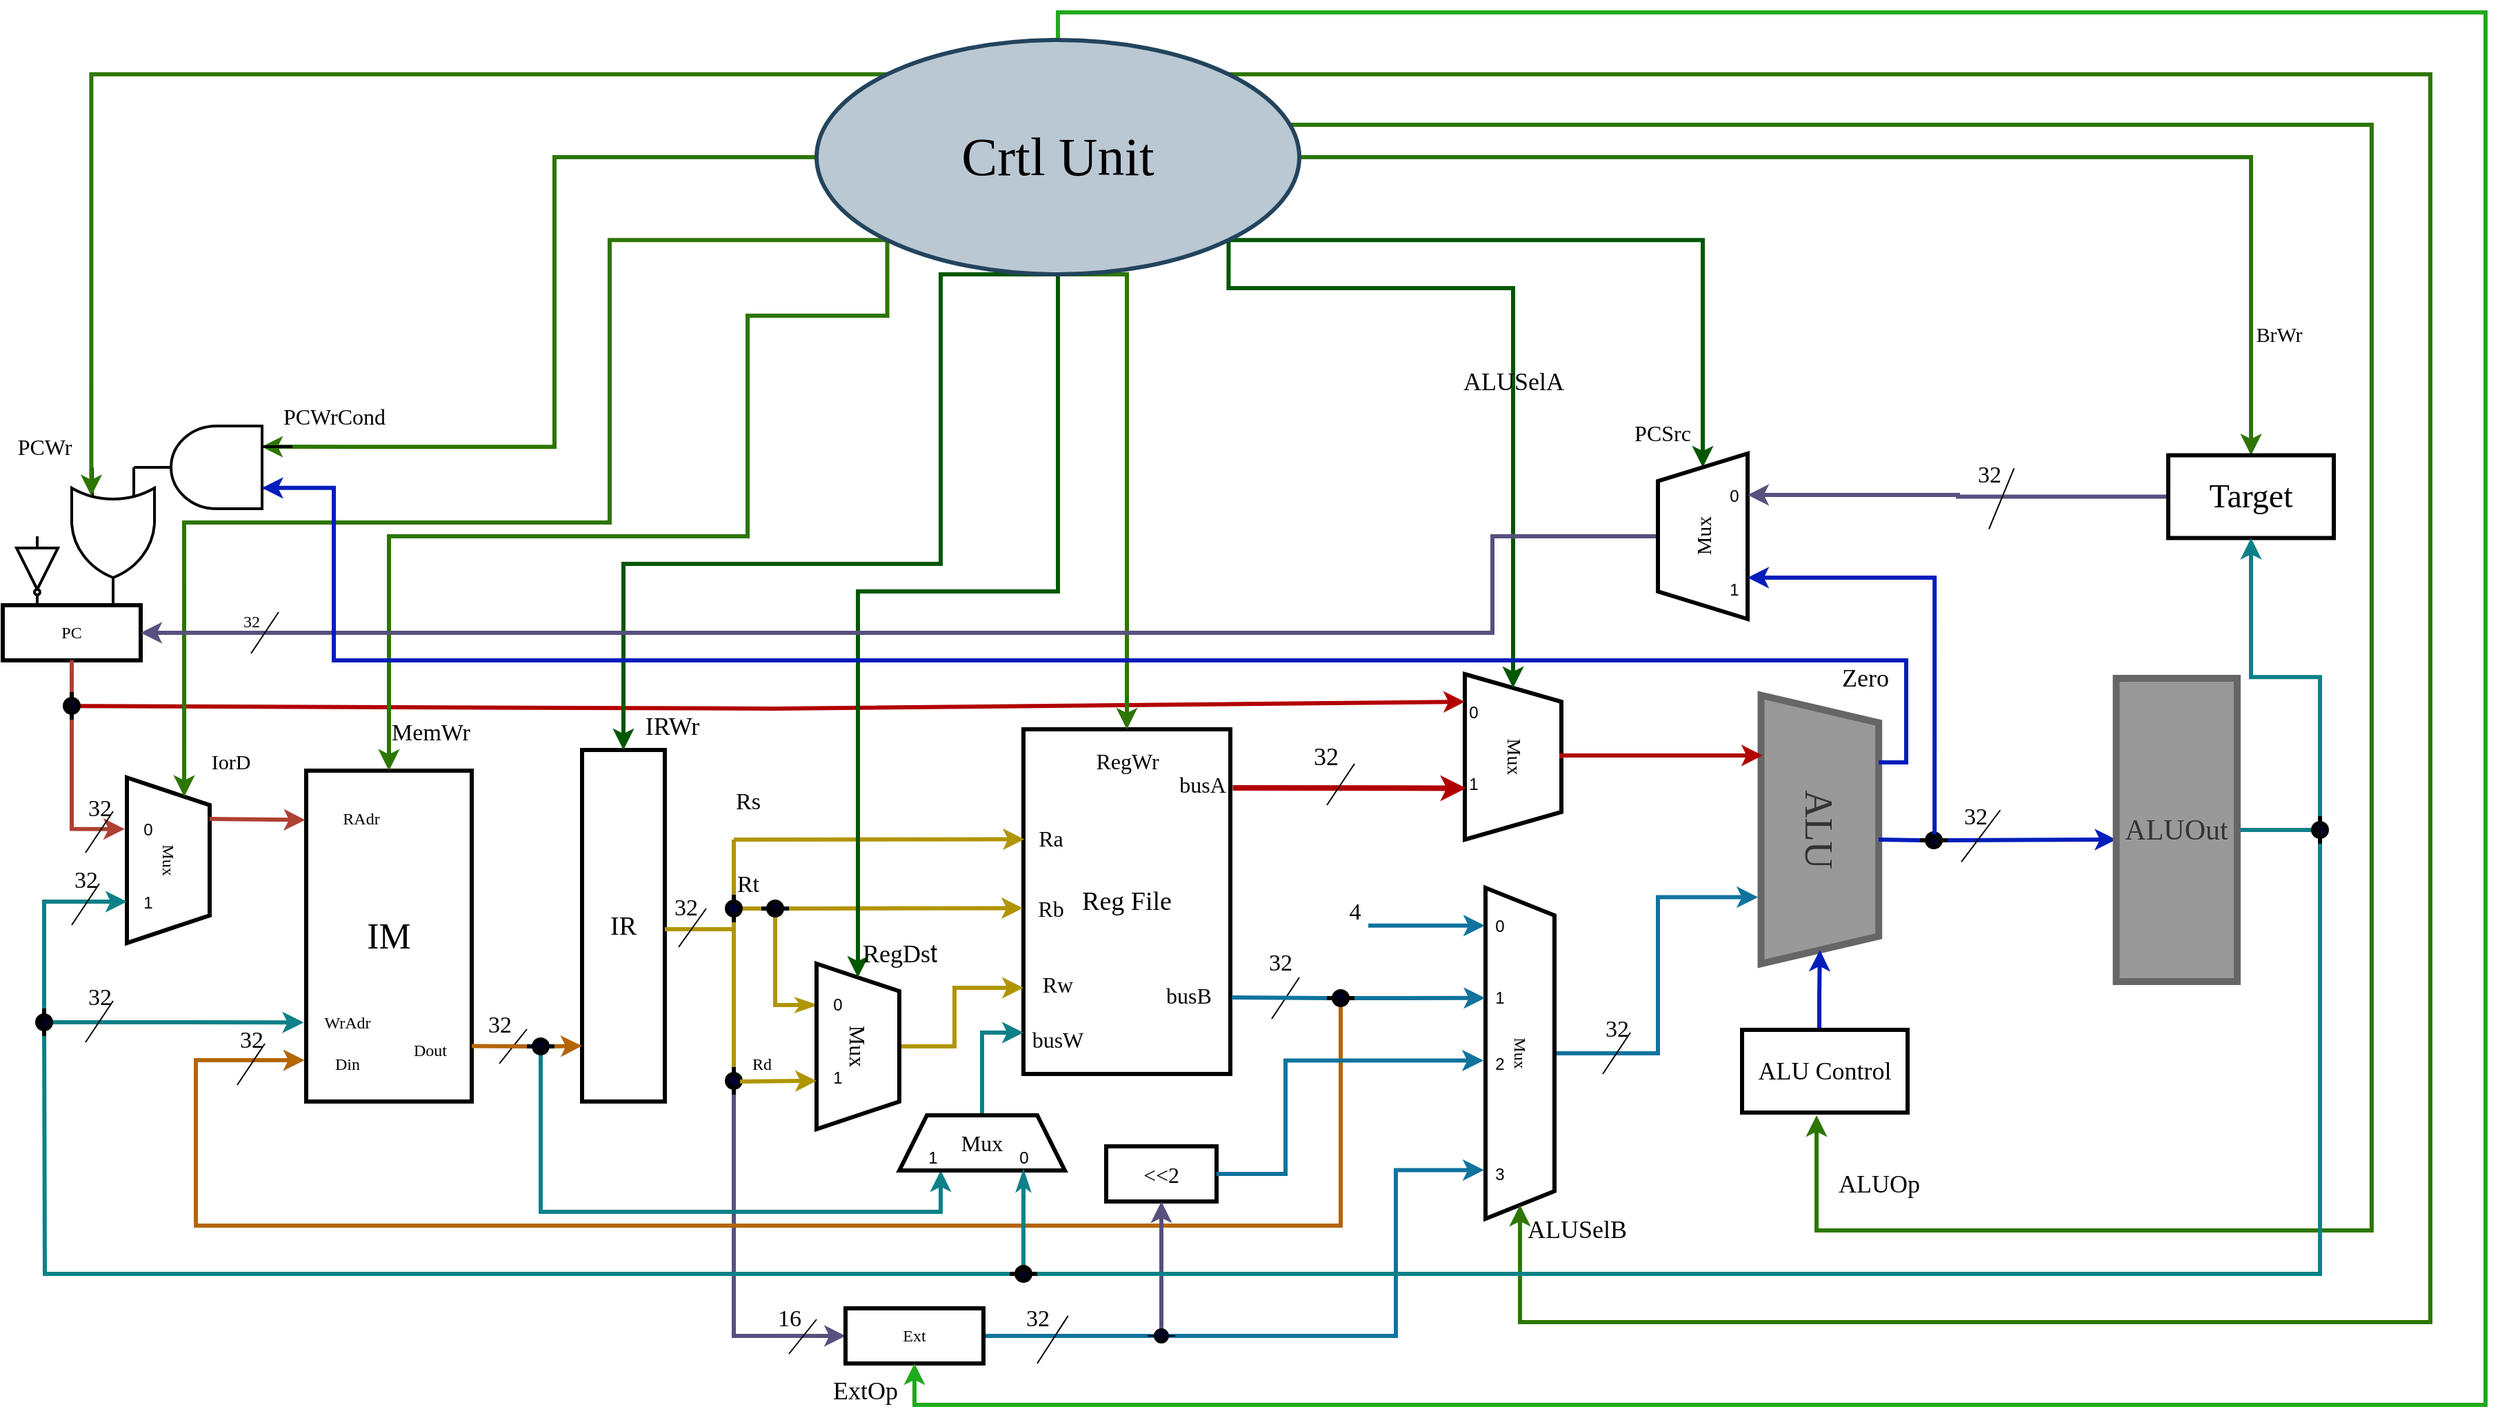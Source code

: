 <mxfile version="22.0.4" type="github">
  <diagram name="第 1 页" id="-mHX9SmMz8cB-tHm5ArR">
    <mxGraphModel dx="2186" dy="2538" grid="1" gridSize="10" guides="1" tooltips="1" connect="1" arrows="1" fold="1" page="1" pageScale="1" pageWidth="827" pageHeight="1169" math="0" shadow="0">
      <root>
        <mxCell id="0" />
        <mxCell id="1" parent="0" />
        <mxCell id="UL2CUypI2DwGcr8mnXew-1" value="PC" style="html=1;dashed=0;whiteSpace=wrap;fontFamily=Times New Roman;strokeWidth=3;" vertex="1" parent="1">
          <mxGeometry x="180" y="430" width="100" height="40" as="geometry" />
        </mxCell>
        <mxCell id="UL2CUypI2DwGcr8mnXew-2" value="&lt;font style=&quot;font-size: 26px;&quot;&gt;IM&lt;/font&gt;" style="html=1;dashed=0;whiteSpace=wrap;fontFamily=Times New Roman;strokeWidth=3;" vertex="1" parent="1">
          <mxGeometry x="400" y="550" width="120" height="240" as="geometry" />
        </mxCell>
        <mxCell id="UL2CUypI2DwGcr8mnXew-3" value="&lt;font style=&quot;font-size: 19px;&quot;&gt;Reg File&lt;/font&gt;" style="html=1;dashed=0;whiteSpace=wrap;fontFamily=Times New Roman;strokeWidth=3;" vertex="1" parent="1">
          <mxGeometry x="920" y="520" width="150" height="250" as="geometry" />
        </mxCell>
        <mxCell id="UL2CUypI2DwGcr8mnXew-4" value="&lt;font style=&quot;font-size: 19px;&quot;&gt;IR&lt;/font&gt;" style="html=1;dashed=0;whiteSpace=wrap;fontFamily=Times New Roman;strokeWidth=3;" vertex="1" parent="1">
          <mxGeometry x="600" y="535" width="60" height="255" as="geometry" />
        </mxCell>
        <mxCell id="UL2CUypI2DwGcr8mnXew-5" value="" style="verticalLabelPosition=bottom;shadow=0;dashed=0;align=center;html=1;verticalAlign=top;shape=mxgraph.electrical.logic_gates.inverter_2;rotation=90;fontFamily=Times New Roman;strokeWidth=2;" vertex="1" parent="1">
          <mxGeometry x="180" y="390" width="50" height="30" as="geometry" />
        </mxCell>
        <mxCell id="UL2CUypI2DwGcr8mnXew-6" value="" style="verticalLabelPosition=bottom;shadow=0;dashed=0;align=center;html=1;verticalAlign=top;shape=mxgraph.electrical.logic_gates.logic_gate;operation=or;rotation=90;fontFamily=Times New Roman;strokeWidth=2;" vertex="1" parent="1">
          <mxGeometry x="210" y="350" width="100" height="60" as="geometry" />
        </mxCell>
        <mxCell id="UL2CUypI2DwGcr8mnXew-178" style="edgeStyle=orthogonalEdgeStyle;rounded=0;orthogonalLoop=1;jettySize=auto;html=1;exitX=0.204;exitY=0.749;exitDx=0;exitDy=0;exitPerimeter=0;entryX=0;entryY=0.5;entryDx=0;entryDy=0;elbow=vertical;startArrow=classic;startFill=1;endArrow=none;endFill=0;strokeWidth=3;fillColor=#60a917;strokeColor=#2D7600;" edge="1" parent="1" source="UL2CUypI2DwGcr8mnXew-8" target="UL2CUypI2DwGcr8mnXew-70">
          <mxGeometry relative="1" as="geometry" />
        </mxCell>
        <mxCell id="UL2CUypI2DwGcr8mnXew-8" value="" style="verticalLabelPosition=bottom;shadow=0;dashed=0;align=center;html=1;verticalAlign=top;shape=mxgraph.electrical.logic_gates.logic_gate;operation=and;rotation=-180;fontFamily=Times New Roman;strokeWidth=2;" vertex="1" parent="1">
          <mxGeometry x="280" y="300" width="110" height="60" as="geometry" />
        </mxCell>
        <mxCell id="UL2CUypI2DwGcr8mnXew-10" value="" style="endArrow=none;html=1;rounded=0;entryX=1;entryY=0.5;entryDx=0;entryDy=0;entryPerimeter=0;exitX=0;exitY=0.25;exitDx=0;exitDy=0;exitPerimeter=0;fontFamily=Times New Roman;strokeWidth=2;" edge="1" parent="1" source="UL2CUypI2DwGcr8mnXew-6" target="UL2CUypI2DwGcr8mnXew-8">
          <mxGeometry width="50" height="50" relative="1" as="geometry">
            <mxPoint x="220" y="320" as="sourcePoint" />
            <mxPoint x="270" y="270" as="targetPoint" />
            <Array as="points">
              <mxPoint x="280" y="330" />
            </Array>
          </mxGeometry>
        </mxCell>
        <mxCell id="UL2CUypI2DwGcr8mnXew-11" value="Mux" style="shape=trapezoid;perimeter=trapezoidPerimeter;whiteSpace=wrap;html=1;fixedSize=1;rotation=90;fontFamily=Times New Roman;strokeWidth=3;" vertex="1" parent="1">
          <mxGeometry x="240" y="585" width="120" height="60" as="geometry" />
        </mxCell>
        <mxCell id="UL2CUypI2DwGcr8mnXew-15" style="edgeStyle=orthogonalEdgeStyle;rounded=0;orthogonalLoop=1;jettySize=auto;html=1;entryX=0.311;entryY=1.025;entryDx=0;entryDy=0;entryPerimeter=0;fontFamily=Times New Roman;strokeWidth=3;fillColor=#fad9d5;strokeColor=#ae4132;" edge="1" parent="1" source="UL2CUypI2DwGcr8mnXew-56" target="UL2CUypI2DwGcr8mnXew-11">
          <mxGeometry relative="1" as="geometry">
            <Array as="points">
              <mxPoint x="230" y="592" />
            </Array>
          </mxGeometry>
        </mxCell>
        <mxCell id="UL2CUypI2DwGcr8mnXew-17" style="rounded=0;orthogonalLoop=1;jettySize=auto;html=1;exitX=0.25;exitY=0;exitDx=0;exitDy=0;entryX=-0.006;entryY=0.149;entryDx=0;entryDy=0;entryPerimeter=0;fontFamily=Times New Roman;strokeWidth=3;fillColor=#fad9d5;strokeColor=#ae4132;" edge="1" parent="1" source="UL2CUypI2DwGcr8mnXew-11" target="UL2CUypI2DwGcr8mnXew-2">
          <mxGeometry relative="1" as="geometry" />
        </mxCell>
        <mxCell id="UL2CUypI2DwGcr8mnXew-19" style="edgeStyle=none;rounded=0;orthogonalLoop=1;jettySize=auto;html=1;exitX=1;exitY=0.5;exitDx=0;exitDy=0;fontFamily=Times New Roman;strokeWidth=3;fillColor=#fad7ac;strokeColor=#b46504;" edge="1" parent="1" source="UL2CUypI2DwGcr8mnXew-128">
          <mxGeometry relative="1" as="geometry">
            <mxPoint x="520" y="749.69" as="sourcePoint" />
            <mxPoint x="600" y="749.58" as="targetPoint" />
          </mxGeometry>
        </mxCell>
        <mxCell id="UL2CUypI2DwGcr8mnXew-21" value="" style="endArrow=none;html=1;rounded=0;fontFamily=Times New Roman;strokeWidth=3;fillColor=#e3c800;strokeColor=#B09500;" edge="1" parent="1">
          <mxGeometry width="50" height="50" relative="1" as="geometry">
            <mxPoint x="660" y="665" as="sourcePoint" />
            <mxPoint x="710" y="665" as="targetPoint" />
          </mxGeometry>
        </mxCell>
        <mxCell id="UL2CUypI2DwGcr8mnXew-22" value="" style="endArrow=none;html=1;rounded=0;fontFamily=Times New Roman;strokeWidth=3;fillColor=#e3c800;strokeColor=#B09500;" edge="1" parent="1" source="UL2CUypI2DwGcr8mnXew-38">
          <mxGeometry width="50" height="50" relative="1" as="geometry">
            <mxPoint x="710" y="890" as="sourcePoint" />
            <mxPoint x="710" y="600" as="targetPoint" />
            <Array as="points" />
          </mxGeometry>
        </mxCell>
        <mxCell id="UL2CUypI2DwGcr8mnXew-24" value="" style="endArrow=classic;html=1;rounded=0;entryX=0.004;entryY=0.319;entryDx=0;entryDy=0;entryPerimeter=0;fontFamily=Times New Roman;strokeWidth=3;fillColor=#e3c800;strokeColor=#B09500;" edge="1" parent="1" target="UL2CUypI2DwGcr8mnXew-3">
          <mxGeometry width="50" height="50" relative="1" as="geometry">
            <mxPoint x="710" y="600" as="sourcePoint" />
            <mxPoint x="880" y="650" as="targetPoint" />
          </mxGeometry>
        </mxCell>
        <mxCell id="UL2CUypI2DwGcr8mnXew-25" value="32" style="text;html=1;align=center;verticalAlign=middle;resizable=0;points=[];autosize=1;strokeColor=none;fillColor=none;fontFamily=Times New Roman;fontSize=17;strokeWidth=2;" vertex="1" parent="1">
          <mxGeometry x="655" y="635.34" width="40" height="30" as="geometry" />
        </mxCell>
        <mxCell id="UL2CUypI2DwGcr8mnXew-26" value="" style="endArrow=classic;html=1;rounded=0;entryX=-0.003;entryY=0.519;entryDx=0;entryDy=0;entryPerimeter=0;fontFamily=Times New Roman;strokeWidth=3;fillColor=#e3c800;strokeColor=#B09500;" edge="1" parent="1" source="UL2CUypI2DwGcr8mnXew-33" target="UL2CUypI2DwGcr8mnXew-3">
          <mxGeometry width="50" height="50" relative="1" as="geometry">
            <mxPoint x="710" y="650" as="sourcePoint" />
            <mxPoint x="918" y="650" as="targetPoint" />
            <Array as="points">
              <mxPoint x="740" y="650" />
              <mxPoint x="750" y="650" />
            </Array>
          </mxGeometry>
        </mxCell>
        <mxCell id="UL2CUypI2DwGcr8mnXew-28" style="edgeStyle=orthogonalEdgeStyle;rounded=0;orthogonalLoop=1;jettySize=auto;html=1;exitX=0.25;exitY=1;exitDx=0;exitDy=0;startArrow=classicThin;startFill=1;endArrow=none;endFill=0;fontFamily=Times New Roman;strokeWidth=3;fillColor=#e3c800;strokeColor=#B09500;" edge="1" parent="1" source="UL2CUypI2DwGcr8mnXew-27" target="UL2CUypI2DwGcr8mnXew-33">
          <mxGeometry relative="1" as="geometry">
            <mxPoint x="740" y="650" as="targetPoint" />
          </mxGeometry>
        </mxCell>
        <mxCell id="UL2CUypI2DwGcr8mnXew-104" style="edgeStyle=elbowEdgeStyle;rounded=0;orthogonalLoop=1;jettySize=auto;html=1;entryX=0;entryY=0.75;entryDx=0;entryDy=0;strokeWidth=3;fillColor=#e3c800;strokeColor=#B09500;" edge="1" parent="1" source="UL2CUypI2DwGcr8mnXew-27" target="UL2CUypI2DwGcr8mnXew-3">
          <mxGeometry relative="1" as="geometry">
            <Array as="points">
              <mxPoint x="870" y="750" />
            </Array>
          </mxGeometry>
        </mxCell>
        <mxCell id="UL2CUypI2DwGcr8mnXew-27" value="&lt;font style=&quot;font-size: 16px;&quot;&gt;Mux&lt;/font&gt;" style="shape=trapezoid;perimeter=trapezoidPerimeter;whiteSpace=wrap;html=1;fixedSize=1;rotation=90;fontFamily=Times New Roman;strokeWidth=3;" vertex="1" parent="1">
          <mxGeometry x="740" y="720" width="120" height="60" as="geometry" />
        </mxCell>
        <mxCell id="UL2CUypI2DwGcr8mnXew-35" value="" style="endArrow=none;html=1;rounded=0;entryX=0;entryY=0.5;entryDx=0;entryDy=0;entryPerimeter=0;endFill=0;fontFamily=Times New Roman;strokeWidth=3;fillColor=#e3c800;strokeColor=#B09500;" edge="1" parent="1" source="UL2CUypI2DwGcr8mnXew-38" target="UL2CUypI2DwGcr8mnXew-33">
          <mxGeometry width="50" height="50" relative="1" as="geometry">
            <mxPoint x="710.06" y="649.91" as="sourcePoint" />
            <mxPoint x="730.0" y="650.1" as="targetPoint" />
            <Array as="points">
              <mxPoint x="720" y="650" />
            </Array>
          </mxGeometry>
        </mxCell>
        <mxCell id="UL2CUypI2DwGcr8mnXew-33" value="" style="pointerEvents=1;verticalLabelPosition=bottom;shadow=0;dashed=0;align=center;html=1;verticalAlign=top;shape=mxgraph.electrical.plc_ladder.output_2;fillColor=#000033;fillStyle=dots;gradientColor=default;fontFamily=Times New Roman;strokeWidth=3;" vertex="1" parent="1">
          <mxGeometry x="730" y="645" width="20" height="10" as="geometry" />
        </mxCell>
        <mxCell id="UL2CUypI2DwGcr8mnXew-39" value="" style="endArrow=none;html=1;rounded=0;fontFamily=Times New Roman;strokeWidth=3;fillColor=#e3c800;strokeColor=#B09500;" edge="1" parent="1" source="UL2CUypI2DwGcr8mnXew-42" target="UL2CUypI2DwGcr8mnXew-38">
          <mxGeometry width="50" height="50" relative="1" as="geometry">
            <mxPoint x="710" y="890" as="sourcePoint" />
            <mxPoint x="710" y="600" as="targetPoint" />
          </mxGeometry>
        </mxCell>
        <mxCell id="UL2CUypI2DwGcr8mnXew-40" value="" style="endArrow=none;html=1;rounded=0;entryX=0;entryY=0.5;entryDx=0;entryDy=0;entryPerimeter=0;endFill=0;fontFamily=Times New Roman;" edge="1" parent="1" target="UL2CUypI2DwGcr8mnXew-38">
          <mxGeometry width="50" height="50" relative="1" as="geometry">
            <mxPoint x="710.06" y="649.91" as="sourcePoint" />
            <mxPoint x="730" y="650" as="targetPoint" />
            <Array as="points" />
          </mxGeometry>
        </mxCell>
        <mxCell id="UL2CUypI2DwGcr8mnXew-38" value="" style="pointerEvents=1;verticalLabelPosition=bottom;shadow=0;dashed=0;align=center;html=1;verticalAlign=top;shape=mxgraph.electrical.plc_ladder.output_2;rotation=90;gradientColor=#000033;fillColor=#000033;fontFamily=Times New Roman;strokeWidth=3;" vertex="1" parent="1">
          <mxGeometry x="700" y="645" width="20" height="10" as="geometry" />
        </mxCell>
        <mxCell id="UL2CUypI2DwGcr8mnXew-43" value="" style="endArrow=none;html=1;rounded=0;exitX=0;exitY=0.5;exitDx=0;exitDy=0;startArrow=classic;startFill=1;fontFamily=Times New Roman;strokeWidth=3;fillColor=#d0cee2;strokeColor=#56517e;" edge="1" parent="1" source="UL2CUypI2DwGcr8mnXew-69" target="UL2CUypI2DwGcr8mnXew-42">
          <mxGeometry width="50" height="50" relative="1" as="geometry">
            <mxPoint x="710" y="1070" as="sourcePoint" />
            <mxPoint x="710" y="660" as="targetPoint" />
            <Array as="points">
              <mxPoint x="710" y="960" />
            </Array>
          </mxGeometry>
        </mxCell>
        <mxCell id="UL2CUypI2DwGcr8mnXew-42" value="" style="pointerEvents=1;verticalLabelPosition=bottom;shadow=0;dashed=0;align=center;html=1;verticalAlign=top;shape=mxgraph.electrical.plc_ladder.output_2;rotation=90;gradientColor=#000033;fillColor=#000033;fontFamily=Times New Roman;strokeWidth=3;" vertex="1" parent="1">
          <mxGeometry x="700" y="770" width="20" height="10" as="geometry" />
        </mxCell>
        <mxCell id="UL2CUypI2DwGcr8mnXew-46" value="" style="endArrow=classic;html=1;rounded=0;exitX=0.522;exitY=0.056;exitDx=0;exitDy=0;exitPerimeter=0;entryX=0.708;entryY=1;entryDx=0;entryDy=0;entryPerimeter=0;fontFamily=Times New Roman;strokeWidth=3;fillColor=#e3c800;strokeColor=#B09500;" edge="1" parent="1" source="UL2CUypI2DwGcr8mnXew-42" target="UL2CUypI2DwGcr8mnXew-27">
          <mxGeometry width="50" height="50" relative="1" as="geometry">
            <mxPoint x="820" y="870" as="sourcePoint" />
            <mxPoint x="870" y="820" as="targetPoint" />
          </mxGeometry>
        </mxCell>
        <mxCell id="UL2CUypI2DwGcr8mnXew-47" value="Rs" style="text;html=1;align=center;verticalAlign=middle;resizable=0;points=[];autosize=1;strokeColor=none;fillColor=none;fontFamily=Times New Roman;fontSize=17;" vertex="1" parent="1">
          <mxGeometry x="700" y="558" width="40" height="30" as="geometry" />
        </mxCell>
        <mxCell id="UL2CUypI2DwGcr8mnXew-48" value="Rt" style="text;html=1;align=center;verticalAlign=middle;resizable=0;points=[];autosize=1;strokeColor=none;fillColor=none;fontFamily=Times New Roman;fontSize=17;" vertex="1" parent="1">
          <mxGeometry x="700" y="618" width="40" height="30" as="geometry" />
        </mxCell>
        <mxCell id="UL2CUypI2DwGcr8mnXew-49" value="Rd" style="text;html=1;align=center;verticalAlign=middle;resizable=0;points=[];autosize=1;strokeColor=none;fillColor=none;fontFamily=Times New Roman;" vertex="1" parent="1">
          <mxGeometry x="710" y="748" width="40" height="30" as="geometry" />
        </mxCell>
        <mxCell id="UL2CUypI2DwGcr8mnXew-103" value="" style="edgeStyle=elbowEdgeStyle;rounded=0;orthogonalLoop=1;jettySize=auto;html=1;entryX=-0.001;entryY=0.532;entryDx=0;entryDy=0;entryPerimeter=0;fillColor=#0050ef;strokeColor=#001DBC;strokeWidth=3;" edge="1" parent="1" source="UL2CUypI2DwGcr8mnXew-167" target="UL2CUypI2DwGcr8mnXew-102">
          <mxGeometry relative="1" as="geometry">
            <mxPoint x="1540.085" y="598.17" as="sourcePoint" />
            <mxPoint x="1712.25" y="595.5" as="targetPoint" />
            <Array as="points">
              <mxPoint x="1700" y="600" />
            </Array>
          </mxGeometry>
        </mxCell>
        <mxCell id="UL2CUypI2DwGcr8mnXew-50" value="&lt;font style=&quot;font-size: 28px;&quot;&gt;ALU&lt;/font&gt;" style="shape=trapezoid;perimeter=trapezoidPerimeter;whiteSpace=wrap;html=1;fixedSize=1;rotation=90;fillColor=#999999;strokeColor=#666666;fontColor=#333333;fontFamily=Times New Roman;strokeWidth=5;" vertex="1" parent="1">
          <mxGeometry x="1400" y="550" width="194.83" height="85.34" as="geometry" />
        </mxCell>
        <mxCell id="UL2CUypI2DwGcr8mnXew-51" value="&lt;font style=&quot;font-size: 14px;&quot;&gt;Mux&lt;/font&gt;" style="shape=trapezoid;perimeter=trapezoidPerimeter;whiteSpace=wrap;html=1;fixedSize=1;rotation=90;fontFamily=Times New Roman;strokeWidth=3;" vertex="1" parent="1">
          <mxGeometry x="1215" y="505" width="120" height="70" as="geometry" />
        </mxCell>
        <mxCell id="UL2CUypI2DwGcr8mnXew-52" value="" style="endArrow=classic;html=1;rounded=0;exitX=1.005;exitY=0.259;exitDx=0;exitDy=0;exitPerimeter=0;fontFamily=Times New Roman;strokeWidth=4;fillColor=#e51400;strokeColor=#B20000;" edge="1" parent="1">
          <mxGeometry width="50" height="50" relative="1" as="geometry">
            <mxPoint x="1071.75" y="562.5" as="sourcePoint" />
            <mxPoint x="1241" y="562.75" as="targetPoint" />
          </mxGeometry>
        </mxCell>
        <mxCell id="UL2CUypI2DwGcr8mnXew-58" value="32" style="edgeLabel;html=1;align=center;verticalAlign=middle;resizable=0;points=[];fontFamily=Times New Roman;fontSize=18;" vertex="1" connectable="0" parent="UL2CUypI2DwGcr8mnXew-52">
          <mxGeometry x="-0.512" y="-3" relative="1" as="geometry">
            <mxPoint x="26" y="-26" as="offset" />
          </mxGeometry>
        </mxCell>
        <mxCell id="UL2CUypI2DwGcr8mnXew-53" value="" style="endArrow=classic;html=1;rounded=0;exitX=0.509;exitY=-0.012;exitDx=0;exitDy=0;exitPerimeter=0;fontFamily=Times New Roman;strokeWidth=3;fillColor=#e51400;strokeColor=#B20000;" edge="1" parent="1" source="UL2CUypI2DwGcr8mnXew-56">
          <mxGeometry width="50" height="50" relative="1" as="geometry">
            <mxPoint x="236.0" y="508.5" as="sourcePoint" />
            <mxPoint x="1240" y="500" as="targetPoint" />
            <Array as="points">
              <mxPoint x="740" y="505" />
            </Array>
          </mxGeometry>
        </mxCell>
        <mxCell id="UL2CUypI2DwGcr8mnXew-72" style="edgeStyle=elbowEdgeStyle;rounded=0;orthogonalLoop=1;jettySize=auto;html=1;exitX=0.5;exitY=0;exitDx=0;exitDy=0;entryX=0.752;entryY=1.025;entryDx=0;entryDy=0;entryPerimeter=0;strokeWidth=3;fillColor=#b1ddf0;strokeColor=#10739e;" edge="1" parent="1" source="UL2CUypI2DwGcr8mnXew-57" target="UL2CUypI2DwGcr8mnXew-50">
          <mxGeometry relative="1" as="geometry">
            <mxPoint x="1455" y="642.5" as="targetPoint" />
            <mxPoint x="1310" y="757.5" as="sourcePoint" />
            <Array as="points">
              <mxPoint x="1380" y="730" />
            </Array>
          </mxGeometry>
        </mxCell>
        <mxCell id="UL2CUypI2DwGcr8mnXew-57" value="Mux" style="shape=trapezoid;perimeter=trapezoidPerimeter;whiteSpace=wrap;html=1;fixedSize=1;rotation=90;fontFamily=Times New Roman;strokeWidth=3;" vertex="1" parent="1">
          <mxGeometry x="1160" y="730" width="240" height="50" as="geometry" />
        </mxCell>
        <mxCell id="UL2CUypI2DwGcr8mnXew-59" value="" style="endArrow=none;html=1;rounded=0;fontFamily=Times New Roman;" edge="1" parent="1">
          <mxGeometry width="50" height="50" relative="1" as="geometry">
            <mxPoint x="1140" y="575" as="sourcePoint" />
            <mxPoint x="1160" y="545" as="targetPoint" />
          </mxGeometry>
        </mxCell>
        <mxCell id="UL2CUypI2DwGcr8mnXew-60" value="" style="endArrow=classic;html=1;rounded=0;entryX=0.114;entryY=1.011;entryDx=0;entryDy=0;entryPerimeter=0;fontFamily=Times New Roman;strokeWidth=3;fillColor=#b1ddf0;strokeColor=#10739e;" edge="1" parent="1" target="UL2CUypI2DwGcr8mnXew-57">
          <mxGeometry width="50" height="50" relative="1" as="geometry">
            <mxPoint x="1170" y="662.42" as="sourcePoint" />
            <mxPoint x="1252" y="662.38" as="targetPoint" />
          </mxGeometry>
        </mxCell>
        <mxCell id="UL2CUypI2DwGcr8mnXew-61" value="" style="endArrow=classic;html=1;rounded=0;exitX=1;exitY=0.5;exitDx=0;exitDy=0;exitPerimeter=0;entryX=0.333;entryY=1.006;entryDx=0;entryDy=0;entryPerimeter=0;fontFamily=Times New Roman;strokeWidth=3;fillColor=#b1ddf0;strokeColor=#10739e;" edge="1" parent="1" source="UL2CUypI2DwGcr8mnXew-66" target="UL2CUypI2DwGcr8mnXew-57">
          <mxGeometry width="50" height="50" relative="1" as="geometry">
            <mxPoint x="1120" y="760" as="sourcePoint" />
            <mxPoint x="1250" y="720" as="targetPoint" />
            <Array as="points" />
          </mxGeometry>
        </mxCell>
        <mxCell id="UL2CUypI2DwGcr8mnXew-62" value="32" style="edgeLabel;html=1;align=center;verticalAlign=middle;resizable=0;points=[];fontFamily=Times New Roman;fontSize=17;" vertex="1" connectable="0" parent="1">
          <mxGeometry x="1089.996" y="705.001" as="geometry">
            <mxPoint x="16" y="-15" as="offset" />
          </mxGeometry>
        </mxCell>
        <mxCell id="UL2CUypI2DwGcr8mnXew-63" value="" style="endArrow=none;html=1;rounded=0;fontFamily=Times New Roman;" edge="1" parent="1">
          <mxGeometry width="50" height="50" relative="1" as="geometry">
            <mxPoint x="1100" y="730" as="sourcePoint" />
            <mxPoint x="1120" y="700" as="targetPoint" />
          </mxGeometry>
        </mxCell>
        <mxCell id="UL2CUypI2DwGcr8mnXew-65" value="" style="edgeStyle=none;orthogonalLoop=1;jettySize=auto;html=1;rounded=0;entryX=-0.01;entryY=0.875;entryDx=0;entryDy=0;entryPerimeter=0;fontFamily=Times New Roman;strokeWidth=3;fillColor=#fad7ac;strokeColor=#b46504;" edge="1" parent="1" target="UL2CUypI2DwGcr8mnXew-2">
          <mxGeometry width="80" relative="1" as="geometry">
            <mxPoint x="1150" y="720" as="sourcePoint" />
            <mxPoint x="320" y="750" as="targetPoint" />
            <Array as="points">
              <mxPoint x="1150" y="880" />
              <mxPoint x="320" y="880" />
              <mxPoint x="320" y="760" />
            </Array>
          </mxGeometry>
        </mxCell>
        <mxCell id="UL2CUypI2DwGcr8mnXew-68" value="" style="endArrow=none;html=1;rounded=0;entryX=0;entryY=0.5;entryDx=0;entryDy=0;entryPerimeter=0;exitX=1.007;exitY=0.778;exitDx=0;exitDy=0;exitPerimeter=0;endFill=0;fontFamily=Times New Roman;strokeWidth=3;fillColor=#b1ddf0;strokeColor=#10739e;" edge="1" parent="1" source="UL2CUypI2DwGcr8mnXew-3" target="UL2CUypI2DwGcr8mnXew-66">
          <mxGeometry width="50" height="50" relative="1" as="geometry">
            <mxPoint x="1070" y="707" as="sourcePoint" />
            <mxPoint x="1255" y="707" as="targetPoint" />
            <Array as="points" />
          </mxGeometry>
        </mxCell>
        <mxCell id="UL2CUypI2DwGcr8mnXew-66" value="" style="pointerEvents=1;verticalLabelPosition=bottom;shadow=0;dashed=0;align=center;html=1;verticalAlign=top;shape=mxgraph.electrical.plc_ladder.output_2;fillColor=#000033;fillStyle=dots;gradientColor=default;fontFamily=Times New Roman;strokeWidth=3;" vertex="1" parent="1">
          <mxGeometry x="1140" y="710" width="20" height="10" as="geometry" />
        </mxCell>
        <mxCell id="UL2CUypI2DwGcr8mnXew-73" style="edgeStyle=elbowEdgeStyle;rounded=0;orthogonalLoop=1;jettySize=auto;html=1;entryX=0.853;entryY=1.02;entryDx=0;entryDy=0;entryPerimeter=0;strokeWidth=3;fillColor=#b1ddf0;strokeColor=#10739e;" edge="1" parent="1" source="UL2CUypI2DwGcr8mnXew-69" target="UL2CUypI2DwGcr8mnXew-57">
          <mxGeometry relative="1" as="geometry">
            <mxPoint x="1250" y="840" as="targetPoint" />
            <Array as="points">
              <mxPoint x="1190" y="910" />
            </Array>
          </mxGeometry>
        </mxCell>
        <mxCell id="UL2CUypI2DwGcr8mnXew-69" value="Ext" style="html=1;dashed=0;whiteSpace=wrap;fontFamily=Times New Roman;strokeWidth=3;" vertex="1" parent="1">
          <mxGeometry x="791" y="940" width="100" height="40" as="geometry" />
        </mxCell>
        <mxCell id="UL2CUypI2DwGcr8mnXew-182" style="edgeStyle=orthogonalEdgeStyle;rounded=0;orthogonalLoop=1;jettySize=auto;html=1;exitX=1;exitY=0.5;exitDx=0;exitDy=0;elbow=vertical;entryX=0.5;entryY=0;entryDx=0;entryDy=0;fillColor=#60a917;strokeColor=#2D7600;strokeWidth=3;" edge="1" parent="1" source="UL2CUypI2DwGcr8mnXew-70" target="UL2CUypI2DwGcr8mnXew-171">
          <mxGeometry relative="1" as="geometry">
            <mxPoint x="1770" y="320" as="targetPoint" />
            <Array as="points">
              <mxPoint x="1810" y="105" />
            </Array>
          </mxGeometry>
        </mxCell>
        <mxCell id="UL2CUypI2DwGcr8mnXew-183" style="edgeStyle=orthogonalEdgeStyle;rounded=0;orthogonalLoop=1;jettySize=auto;html=1;exitX=0;exitY=1;exitDx=0;exitDy=0;entryX=0;entryY=0.25;entryDx=0;entryDy=0;elbow=vertical;strokeWidth=3;fillColor=#60a917;strokeColor=#2D7600;" edge="1" parent="1" source="UL2CUypI2DwGcr8mnXew-70" target="UL2CUypI2DwGcr8mnXew-11">
          <mxGeometry relative="1" as="geometry">
            <Array as="points">
              <mxPoint x="620" y="165" />
              <mxPoint x="620" y="370" />
              <mxPoint x="312" y="370" />
            </Array>
          </mxGeometry>
        </mxCell>
        <mxCell id="UL2CUypI2DwGcr8mnXew-189" style="edgeStyle=orthogonalEdgeStyle;rounded=0;orthogonalLoop=1;jettySize=auto;html=1;exitX=0;exitY=1;exitDx=0;exitDy=0;entryX=0.5;entryY=0;entryDx=0;entryDy=0;elbow=vertical;strokeWidth=3;fillColor=#60a917;strokeColor=#2D7600;" edge="1" parent="1" source="UL2CUypI2DwGcr8mnXew-70" target="UL2CUypI2DwGcr8mnXew-2">
          <mxGeometry relative="1" as="geometry">
            <Array as="points">
              <mxPoint x="821" y="220" />
              <mxPoint x="720" y="220" />
              <mxPoint x="720" y="380" />
              <mxPoint x="460" y="380" />
            </Array>
          </mxGeometry>
        </mxCell>
        <mxCell id="UL2CUypI2DwGcr8mnXew-191" style="edgeStyle=orthogonalEdgeStyle;rounded=0;orthogonalLoop=1;jettySize=auto;html=1;exitX=0.5;exitY=1;exitDx=0;exitDy=0;entryX=0.5;entryY=0;entryDx=0;entryDy=0;elbow=vertical;fillColor=#008a00;strokeColor=#005700;strokeWidth=3;" edge="1" parent="1" source="UL2CUypI2DwGcr8mnXew-70" target="UL2CUypI2DwGcr8mnXew-4">
          <mxGeometry relative="1" as="geometry">
            <Array as="points">
              <mxPoint x="860" y="190" />
              <mxPoint x="860" y="400" />
              <mxPoint x="630" y="400" />
            </Array>
          </mxGeometry>
        </mxCell>
        <mxCell id="UL2CUypI2DwGcr8mnXew-194" style="edgeStyle=orthogonalEdgeStyle;rounded=0;orthogonalLoop=1;jettySize=auto;html=1;exitX=0.5;exitY=1;exitDx=0;exitDy=0;entryX=0;entryY=0.5;entryDx=0;entryDy=0;elbow=vertical;fillColor=#008a00;strokeColor=#005700;strokeWidth=3;" edge="1" parent="1" source="UL2CUypI2DwGcr8mnXew-70" target="UL2CUypI2DwGcr8mnXew-27">
          <mxGeometry relative="1" as="geometry">
            <Array as="points">
              <mxPoint x="945" y="420" />
              <mxPoint x="800" y="420" />
            </Array>
          </mxGeometry>
        </mxCell>
        <mxCell id="UL2CUypI2DwGcr8mnXew-196" style="edgeStyle=orthogonalEdgeStyle;rounded=0;orthogonalLoop=1;jettySize=auto;html=1;exitX=0.5;exitY=1;exitDx=0;exitDy=0;entryX=0.5;entryY=0;entryDx=0;entryDy=0;elbow=vertical;fillColor=#60a917;strokeColor=#2D7600;strokeWidth=3;" edge="1" parent="1" source="UL2CUypI2DwGcr8mnXew-70" target="UL2CUypI2DwGcr8mnXew-3">
          <mxGeometry relative="1" as="geometry">
            <Array as="points">
              <mxPoint x="995" y="190" />
            </Array>
          </mxGeometry>
        </mxCell>
        <mxCell id="UL2CUypI2DwGcr8mnXew-199" style="edgeStyle=orthogonalEdgeStyle;rounded=0;orthogonalLoop=1;jettySize=auto;html=1;exitX=1;exitY=1;exitDx=0;exitDy=0;entryX=0;entryY=0.5;entryDx=0;entryDy=0;elbow=vertical;fillColor=#008a00;strokeColor=#005700;strokeWidth=3;" edge="1" parent="1" source="UL2CUypI2DwGcr8mnXew-70" target="UL2CUypI2DwGcr8mnXew-51">
          <mxGeometry relative="1" as="geometry">
            <Array as="points">
              <mxPoint x="1069" y="200" />
              <mxPoint x="1275" y="200" />
            </Array>
          </mxGeometry>
        </mxCell>
        <mxCell id="UL2CUypI2DwGcr8mnXew-202" style="edgeStyle=orthogonalEdgeStyle;rounded=0;orthogonalLoop=1;jettySize=auto;html=1;exitX=1;exitY=1;exitDx=0;exitDy=0;entryX=1;entryY=0.5;entryDx=0;entryDy=0;elbow=vertical;fillColor=#008a00;strokeColor=#005700;strokeWidth=3;" edge="1" parent="1" source="UL2CUypI2DwGcr8mnXew-70" target="UL2CUypI2DwGcr8mnXew-164">
          <mxGeometry relative="1" as="geometry" />
        </mxCell>
        <mxCell id="UL2CUypI2DwGcr8mnXew-209" style="edgeStyle=orthogonalEdgeStyle;rounded=0;orthogonalLoop=1;jettySize=auto;html=1;elbow=vertical;fillColor=#60a917;strokeColor=#2D7600;strokeWidth=3;" edge="1" parent="1">
          <mxGeometry relative="1" as="geometry">
            <mxPoint x="1100.0" y="81.5" as="sourcePoint" />
            <mxPoint x="1495" y="800" as="targetPoint" />
            <Array as="points">
              <mxPoint x="1897.45" y="81.5" />
              <mxPoint x="1897.45" y="883.5" />
              <mxPoint x="1495.45" y="883.5" />
            </Array>
          </mxGeometry>
        </mxCell>
        <mxCell id="UL2CUypI2DwGcr8mnXew-213" style="edgeStyle=orthogonalEdgeStyle;rounded=0;orthogonalLoop=1;jettySize=auto;html=1;exitX=1;exitY=0;exitDx=0;exitDy=0;elbow=vertical;entryX=1;entryY=0.5;entryDx=0;entryDy=0;fillColor=#60a917;strokeColor=#2D7600;strokeWidth=3;" edge="1" parent="1" source="UL2CUypI2DwGcr8mnXew-70" target="UL2CUypI2DwGcr8mnXew-57">
          <mxGeometry relative="1" as="geometry">
            <mxPoint x="1950" y="1020" as="targetPoint" />
            <Array as="points">
              <mxPoint x="1940" y="45" />
              <mxPoint x="1940" y="950" />
              <mxPoint x="1280" y="950" />
            </Array>
          </mxGeometry>
        </mxCell>
        <mxCell id="UL2CUypI2DwGcr8mnXew-216" style="edgeStyle=orthogonalEdgeStyle;rounded=0;orthogonalLoop=1;jettySize=auto;html=1;exitX=0.5;exitY=0;exitDx=0;exitDy=0;elbow=vertical;entryX=0.5;entryY=1;entryDx=0;entryDy=0;strokeColor=#1faa1d;strokeWidth=3;" edge="1" parent="1" source="UL2CUypI2DwGcr8mnXew-70" target="UL2CUypI2DwGcr8mnXew-69">
          <mxGeometry relative="1" as="geometry">
            <mxPoint x="2057.5" y="1060" as="targetPoint" />
            <Array as="points">
              <mxPoint x="945" />
              <mxPoint x="1980" />
              <mxPoint x="1980" y="1010" />
              <mxPoint x="841" y="1010" />
            </Array>
          </mxGeometry>
        </mxCell>
        <mxCell id="UL2CUypI2DwGcr8mnXew-237" style="edgeStyle=orthogonalEdgeStyle;rounded=0;orthogonalLoop=1;jettySize=auto;html=1;exitX=0;exitY=0;exitDx=0;exitDy=0;elbow=vertical;entryX=0.208;entryY=0.763;entryDx=0;entryDy=0;entryPerimeter=0;strokeWidth=3;fillColor=#60a917;strokeColor=#2D7600;" edge="1" parent="1" source="UL2CUypI2DwGcr8mnXew-70" target="UL2CUypI2DwGcr8mnXew-6">
          <mxGeometry relative="1" as="geometry">
            <mxPoint x="260" y="250" as="targetPoint" />
          </mxGeometry>
        </mxCell>
        <mxCell id="UL2CUypI2DwGcr8mnXew-70" value="&lt;font style=&quot;font-size: 39px;&quot;&gt;Crtl Unit&lt;/font&gt;" style="ellipse;whiteSpace=wrap;html=1;fillColor=#bac8d3;strokeColor=#23445d;fontFamily=Times New Roman;strokeWidth=3;" vertex="1" parent="1">
          <mxGeometry x="770" y="20" width="350" height="170" as="geometry" />
        </mxCell>
        <mxCell id="UL2CUypI2DwGcr8mnXew-71" style="edgeStyle=elbowEdgeStyle;rounded=0;orthogonalLoop=1;jettySize=auto;html=1;entryX=0.219;entryY=0.985;entryDx=0;entryDy=0;entryPerimeter=0;strokeWidth=3;fillColor=#e51400;strokeColor=#B20000;" edge="1" parent="1">
          <mxGeometry relative="1" as="geometry">
            <mxPoint x="1310" y="541.04" as="sourcePoint" />
            <mxPoint x="1456.025" y="538.963" as="targetPoint" />
            <Array as="points">
              <mxPoint x="1310" y="540" />
            </Array>
          </mxGeometry>
        </mxCell>
        <mxCell id="UL2CUypI2DwGcr8mnXew-74" value="&lt;font style=&quot;font-size: 16px;&quot;&gt;&amp;lt;&amp;lt;2&lt;/font&gt;" style="html=1;dashed=0;whiteSpace=wrap;fontFamily=Times New Roman;strokeWidth=3;" vertex="1" parent="1">
          <mxGeometry x="980" y="822.5" width="80" height="40" as="geometry" />
        </mxCell>
        <mxCell id="UL2CUypI2DwGcr8mnXew-77" style="edgeStyle=elbowEdgeStyle;rounded=0;orthogonalLoop=1;jettySize=auto;html=1;entryX=0.522;entryY=1.029;entryDx=0;entryDy=0;entryPerimeter=0;exitX=1;exitY=0.5;exitDx=0;exitDy=0;strokeWidth=3;fillColor=#b1ddf0;strokeColor=#10739e;" edge="1" parent="1" source="UL2CUypI2DwGcr8mnXew-74" target="UL2CUypI2DwGcr8mnXew-57">
          <mxGeometry relative="1" as="geometry">
            <mxPoint x="1070" y="920" as="sourcePoint" />
            <mxPoint x="1250" y="760.0" as="targetPoint" />
            <Array as="points">
              <mxPoint x="1110" y="820" />
            </Array>
          </mxGeometry>
        </mxCell>
        <mxCell id="UL2CUypI2DwGcr8mnXew-81" value="0" style="text;strokeColor=none;align=center;fillColor=none;html=1;verticalAlign=middle;whiteSpace=wrap;rounded=0;" vertex="1" parent="1">
          <mxGeometry x="1260" y="660" width="11" height="5" as="geometry" />
        </mxCell>
        <mxCell id="UL2CUypI2DwGcr8mnXew-82" value="1" style="text;strokeColor=none;align=center;fillColor=none;html=1;verticalAlign=middle;whiteSpace=wrap;rounded=0;" vertex="1" parent="1">
          <mxGeometry x="1260" y="712.5" width="11" height="5" as="geometry" />
        </mxCell>
        <mxCell id="UL2CUypI2DwGcr8mnXew-83" value="2" style="text;strokeColor=none;align=center;fillColor=none;html=1;verticalAlign=middle;whiteSpace=wrap;rounded=0;" vertex="1" parent="1">
          <mxGeometry x="1260" y="760.5" width="11" height="5" as="geometry" />
        </mxCell>
        <mxCell id="UL2CUypI2DwGcr8mnXew-84" value="3" style="text;strokeColor=none;align=center;fillColor=none;html=1;verticalAlign=middle;whiteSpace=wrap;rounded=0;" vertex="1" parent="1">
          <mxGeometry x="1260" y="840" width="11" height="5" as="geometry" />
        </mxCell>
        <mxCell id="UL2CUypI2DwGcr8mnXew-86" value="0" style="text;strokeColor=none;align=center;fillColor=none;html=1;verticalAlign=middle;whiteSpace=wrap;rounded=0;" vertex="1" parent="1">
          <mxGeometry x="780" y="717.5" width="11" height="5" as="geometry" />
        </mxCell>
        <mxCell id="UL2CUypI2DwGcr8mnXew-87" value="1" style="text;strokeColor=none;align=center;fillColor=none;html=1;verticalAlign=middle;whiteSpace=wrap;rounded=0;" vertex="1" parent="1">
          <mxGeometry x="780" y="770" width="11" height="5" as="geometry" />
        </mxCell>
        <mxCell id="UL2CUypI2DwGcr8mnXew-88" value="0" style="text;strokeColor=none;align=center;fillColor=none;html=1;verticalAlign=middle;whiteSpace=wrap;rounded=0;" vertex="1" parent="1">
          <mxGeometry x="1241" y="505" width="11" height="5" as="geometry" />
        </mxCell>
        <mxCell id="UL2CUypI2DwGcr8mnXew-89" value="1" style="text;strokeColor=none;align=center;fillColor=none;html=1;verticalAlign=middle;whiteSpace=wrap;rounded=0;" vertex="1" parent="1">
          <mxGeometry x="1241" y="557.5" width="11" height="5" as="geometry" />
        </mxCell>
        <mxCell id="UL2CUypI2DwGcr8mnXew-90" value="&lt;font face=&quot;Times New Roman&quot; style=&quot;font-size: 16px;&quot;&gt;busB&lt;/font&gt;" style="text;strokeColor=none;align=center;fillColor=none;html=1;verticalAlign=middle;whiteSpace=wrap;rounded=0;" vertex="1" parent="1">
          <mxGeometry x="1010" y="697.5" width="60" height="30" as="geometry" />
        </mxCell>
        <mxCell id="UL2CUypI2DwGcr8mnXew-91" value="&lt;font face=&quot;Times New Roman&quot; style=&quot;font-size: 16px;&quot;&gt;busA&lt;/font&gt;" style="text;strokeColor=none;align=center;fillColor=none;html=1;verticalAlign=middle;whiteSpace=wrap;rounded=0;" vertex="1" parent="1">
          <mxGeometry x="1020" y="545" width="60" height="30" as="geometry" />
        </mxCell>
        <mxCell id="UL2CUypI2DwGcr8mnXew-92" value="0" style="text;strokeColor=none;align=center;fillColor=none;html=1;verticalAlign=middle;whiteSpace=wrap;rounded=0;" vertex="1" parent="1">
          <mxGeometry x="280" y="590.5" width="11" height="5" as="geometry" />
        </mxCell>
        <mxCell id="UL2CUypI2DwGcr8mnXew-93" value="1" style="text;strokeColor=none;align=center;fillColor=none;html=1;verticalAlign=middle;whiteSpace=wrap;rounded=0;" vertex="1" parent="1">
          <mxGeometry x="280" y="643" width="11" height="5" as="geometry" />
        </mxCell>
        <mxCell id="UL2CUypI2DwGcr8mnXew-94" value="" style="endArrow=none;html=1;rounded=0;fontFamily=Times New Roman;" edge="1" parent="1">
          <mxGeometry width="50" height="50" relative="1" as="geometry">
            <mxPoint x="540" y="762.5" as="sourcePoint" />
            <mxPoint x="560" y="737.5" as="targetPoint" />
          </mxGeometry>
        </mxCell>
        <mxCell id="UL2CUypI2DwGcr8mnXew-95" value="32" style="text;html=1;align=center;verticalAlign=middle;resizable=0;points=[];autosize=1;strokeColor=none;fillColor=none;fontFamily=Times New Roman;fontSize=17;" vertex="1" parent="1">
          <mxGeometry x="230" y="562.5" width="40" height="30" as="geometry" />
        </mxCell>
        <mxCell id="UL2CUypI2DwGcr8mnXew-96" value="" style="endArrow=none;html=1;rounded=0;fontFamily=Times New Roman;" edge="1" parent="1">
          <mxGeometry width="50" height="50" relative="1" as="geometry">
            <mxPoint x="240" y="609.5" as="sourcePoint" />
            <mxPoint x="260" y="579.5" as="targetPoint" />
          </mxGeometry>
        </mxCell>
        <mxCell id="UL2CUypI2DwGcr8mnXew-130" style="edgeStyle=elbowEdgeStyle;rounded=0;orthogonalLoop=1;jettySize=auto;elbow=vertical;html=1;endArrow=none;endFill=0;strokeWidth=3;fillColor=#b0e3e6;strokeColor=#0e8088;" edge="1" parent="1" source="UL2CUypI2DwGcr8mnXew-102">
          <mxGeometry relative="1" as="geometry">
            <mxPoint x="1860" y="593" as="targetPoint" />
          </mxGeometry>
        </mxCell>
        <mxCell id="UL2CUypI2DwGcr8mnXew-102" value="&lt;font style=&quot;font-size: 21px;&quot;&gt;ALUOut&lt;/font&gt;" style="whiteSpace=wrap;html=1;fontFamily=Times New Roman;fillColor=#999999;strokeColor=#666666;fontColor=#333333;strokeWidth=5;" vertex="1" parent="1">
          <mxGeometry x="1712.25" y="483" width="87.75" height="220" as="geometry" />
        </mxCell>
        <mxCell id="UL2CUypI2DwGcr8mnXew-106" style="edgeStyle=elbowEdgeStyle;rounded=0;orthogonalLoop=1;jettySize=auto;html=1;strokeWidth=3;fillColor=#b0e3e6;strokeColor=#0e8088;" edge="1" parent="1">
          <mxGeometry relative="1" as="geometry">
            <mxPoint x="920" y="740" as="targetPoint" />
            <mxPoint x="890" y="800" as="sourcePoint" />
            <Array as="points">
              <mxPoint x="890" y="750" />
            </Array>
          </mxGeometry>
        </mxCell>
        <mxCell id="UL2CUypI2DwGcr8mnXew-126" style="edgeStyle=elbowEdgeStyle;rounded=0;orthogonalLoop=1;jettySize=auto;elbow=vertical;html=1;exitX=0.25;exitY=1;exitDx=0;exitDy=0;startArrow=classic;startFill=1;endArrow=none;endFill=0;strokeWidth=3;fillColor=#b0e3e6;strokeColor=#0e8088;" edge="1" parent="1" source="UL2CUypI2DwGcr8mnXew-105">
          <mxGeometry relative="1" as="geometry">
            <mxPoint x="570" y="750" as="targetPoint" />
            <Array as="points">
              <mxPoint x="710" y="870" />
            </Array>
          </mxGeometry>
        </mxCell>
        <mxCell id="UL2CUypI2DwGcr8mnXew-105" value="&lt;font style=&quot;font-size: 16px;&quot;&gt;Mux&lt;/font&gt;" style="shape=trapezoid;perimeter=trapezoidPerimeter;whiteSpace=wrap;html=1;fixedSize=1;rotation=0;fontFamily=Times New Roman;strokeWidth=3;" vertex="1" parent="1">
          <mxGeometry x="830" y="800" width="120" height="40" as="geometry" />
        </mxCell>
        <mxCell id="UL2CUypI2DwGcr8mnXew-107" value="&lt;font face=&quot;Times New Roman&quot; style=&quot;font-size: 16px;&quot;&gt;Ra&lt;/font&gt;" style="text;strokeColor=none;align=center;fillColor=none;html=1;verticalAlign=middle;whiteSpace=wrap;rounded=0;" vertex="1" parent="1">
          <mxGeometry x="910" y="584" width="60" height="30" as="geometry" />
        </mxCell>
        <mxCell id="UL2CUypI2DwGcr8mnXew-108" value="&lt;font face=&quot;Times New Roman&quot; style=&quot;font-size: 16px;&quot;&gt;Rb&lt;/font&gt;" style="text;strokeColor=none;align=center;fillColor=none;html=1;verticalAlign=middle;whiteSpace=wrap;rounded=0;" vertex="1" parent="1">
          <mxGeometry x="920" y="635" width="40" height="30" as="geometry" />
        </mxCell>
        <mxCell id="UL2CUypI2DwGcr8mnXew-109" value="&lt;font face=&quot;Times New Roman&quot; style=&quot;font-size: 16px;&quot;&gt;Rw&lt;/font&gt;" style="text;strokeColor=none;align=center;fillColor=none;html=1;verticalAlign=middle;whiteSpace=wrap;rounded=0;" vertex="1" parent="1">
          <mxGeometry x="930" y="690" width="30" height="30" as="geometry" />
        </mxCell>
        <mxCell id="UL2CUypI2DwGcr8mnXew-111" value="&lt;font face=&quot;Times New Roman&quot; style=&quot;font-size: 16px;&quot;&gt;busW&lt;/font&gt;" style="text;strokeColor=none;align=center;fillColor=none;html=1;verticalAlign=middle;whiteSpace=wrap;rounded=0;" vertex="1" parent="1">
          <mxGeometry x="920" y="730" width="50" height="30" as="geometry" />
        </mxCell>
        <mxCell id="UL2CUypI2DwGcr8mnXew-116" value="32" style="text;html=1;align=center;verticalAlign=middle;resizable=0;points=[];autosize=1;strokeColor=none;fillColor=none;fontFamily=Times New Roman;fontSize=17;" vertex="1" parent="1">
          <mxGeometry x="520" y="720" width="40" height="30" as="geometry" />
        </mxCell>
        <mxCell id="UL2CUypI2DwGcr8mnXew-119" value="" style="endArrow=none;html=1;rounded=0;fontFamily=Times New Roman;" edge="1" parent="1">
          <mxGeometry width="50" height="50" relative="1" as="geometry">
            <mxPoint x="670" y="678" as="sourcePoint" />
            <mxPoint x="690" y="650" as="targetPoint" />
          </mxGeometry>
        </mxCell>
        <mxCell id="UL2CUypI2DwGcr8mnXew-129" value="" style="edgeStyle=none;rounded=0;orthogonalLoop=1;jettySize=auto;html=1;exitX=1;exitY=0.5;exitDx=0;exitDy=0;fontFamily=Times New Roman;endArrow=none;endFill=0;strokeWidth=3;fillColor=#fad7ac;strokeColor=#b46504;" edge="1" parent="1" target="UL2CUypI2DwGcr8mnXew-128">
          <mxGeometry relative="1" as="geometry">
            <mxPoint x="520" y="749.69" as="sourcePoint" />
            <mxPoint x="600" y="749.58" as="targetPoint" />
          </mxGeometry>
        </mxCell>
        <mxCell id="UL2CUypI2DwGcr8mnXew-128" value="" style="pointerEvents=1;verticalLabelPosition=bottom;shadow=0;dashed=0;align=center;html=1;verticalAlign=top;shape=mxgraph.electrical.plc_ladder.output_2;fillColor=#000033;fillStyle=dots;gradientColor=default;fontFamily=Times New Roman;strokeWidth=3;" vertex="1" parent="1">
          <mxGeometry x="560" y="745" width="20" height="10" as="geometry" />
        </mxCell>
        <mxCell id="UL2CUypI2DwGcr8mnXew-136" style="edgeStyle=orthogonalEdgeStyle;rounded=0;orthogonalLoop=1;jettySize=auto;html=1;elbow=vertical;entryX=0.75;entryY=1;entryDx=0;entryDy=0;strokeWidth=3;fillColor=#b0e3e6;strokeColor=#0e8088;" edge="1" parent="1" source="UL2CUypI2DwGcr8mnXew-137" target="UL2CUypI2DwGcr8mnXew-11">
          <mxGeometry relative="1" as="geometry">
            <mxPoint x="200" y="1270" as="targetPoint" />
            <mxPoint x="210" y="740" as="sourcePoint" />
            <Array as="points">
              <mxPoint x="210" y="645" />
            </Array>
          </mxGeometry>
        </mxCell>
        <mxCell id="UL2CUypI2DwGcr8mnXew-132" value="" style="pointerEvents=1;verticalLabelPosition=bottom;shadow=0;dashed=0;align=center;html=1;verticalAlign=top;shape=mxgraph.electrical.plc_ladder.output_2;fillColor=#000033;fillStyle=dots;gradientColor=default;fontFamily=Times New Roman;rotation=90;strokeWidth=3;" vertex="1" parent="1">
          <mxGeometry x="1850" y="588" width="20" height="10" as="geometry" />
        </mxCell>
        <mxCell id="UL2CUypI2DwGcr8mnXew-138" value="" style="edgeStyle=orthogonalEdgeStyle;rounded=0;orthogonalLoop=1;jettySize=auto;html=1;exitX=1;exitY=0.5;exitDx=0;exitDy=0;exitPerimeter=0;elbow=vertical;endArrow=none;endFill=0;strokeWidth=3;fillColor=#b0e3e6;strokeColor=#0e8088;" edge="1" parent="1" source="UL2CUypI2DwGcr8mnXew-224">
          <mxGeometry relative="1" as="geometry">
            <mxPoint x="210" y="730" as="targetPoint" />
            <mxPoint x="1870" y="593" as="sourcePoint" />
            <Array as="points" />
          </mxGeometry>
        </mxCell>
        <mxCell id="UL2CUypI2DwGcr8mnXew-139" value="" style="edgeStyle=orthogonalEdgeStyle;rounded=0;orthogonalLoop=1;jettySize=auto;html=1;elbow=vertical;entryX=0.745;entryY=0.492;entryDx=0;entryDy=0;endArrow=none;endFill=0;entryPerimeter=0;" edge="1" parent="1" target="UL2CUypI2DwGcr8mnXew-137">
          <mxGeometry relative="1" as="geometry">
            <mxPoint x="270" y="645" as="targetPoint" />
            <mxPoint x="210" y="740" as="sourcePoint" />
            <Array as="points">
              <mxPoint x="210" y="740" />
              <mxPoint x="210" y="740" />
            </Array>
          </mxGeometry>
        </mxCell>
        <mxCell id="UL2CUypI2DwGcr8mnXew-141" style="edgeStyle=orthogonalEdgeStyle;rounded=0;orthogonalLoop=1;jettySize=auto;html=1;elbow=vertical;entryX=-0.015;entryY=0.761;entryDx=0;entryDy=0;entryPerimeter=0;strokeWidth=3;fillColor=#b0e3e6;strokeColor=#0e8088;" edge="1" parent="1" source="UL2CUypI2DwGcr8mnXew-137" target="UL2CUypI2DwGcr8mnXew-2">
          <mxGeometry relative="1" as="geometry">
            <mxPoint x="390" y="732.5" as="targetPoint" />
          </mxGeometry>
        </mxCell>
        <mxCell id="UL2CUypI2DwGcr8mnXew-137" value="" style="pointerEvents=1;verticalLabelPosition=bottom;shadow=0;dashed=0;align=center;html=1;verticalAlign=top;shape=mxgraph.electrical.plc_ladder.output_2;fillColor=#000033;fillStyle=dots;gradientColor=default;rotation=90;fontFamily=Times New Roman;strokeWidth=3;" vertex="1" parent="1">
          <mxGeometry x="200" y="727.5" width="20" height="10" as="geometry" />
        </mxCell>
        <mxCell id="UL2CUypI2DwGcr8mnXew-142" value="&lt;font face=&quot;Times New Roman&quot;&gt;WrAdr&lt;/font&gt;" style="text;strokeColor=none;align=center;fillColor=none;html=1;verticalAlign=middle;whiteSpace=wrap;rounded=0;" vertex="1" parent="1">
          <mxGeometry x="400" y="717.5" width="60" height="30" as="geometry" />
        </mxCell>
        <mxCell id="UL2CUypI2DwGcr8mnXew-143" value="&lt;font face=&quot;Times New Roman&quot;&gt;RAdr&lt;/font&gt;" style="text;strokeColor=none;align=center;fillColor=none;html=1;verticalAlign=middle;whiteSpace=wrap;rounded=0;" vertex="1" parent="1">
          <mxGeometry x="410" y="570" width="60" height="30" as="geometry" />
        </mxCell>
        <mxCell id="UL2CUypI2DwGcr8mnXew-144" value="&lt;font face=&quot;Times New Roman&quot;&gt;Din&lt;/font&gt;" style="text;strokeColor=none;align=center;fillColor=none;html=1;verticalAlign=middle;whiteSpace=wrap;rounded=0;" vertex="1" parent="1">
          <mxGeometry x="400" y="748" width="60" height="30" as="geometry" />
        </mxCell>
        <mxCell id="UL2CUypI2DwGcr8mnXew-145" value="&lt;font face=&quot;Times New Roman&quot;&gt;Dout&lt;/font&gt;" style="text;strokeColor=none;align=center;fillColor=none;html=1;verticalAlign=middle;whiteSpace=wrap;rounded=0;" vertex="1" parent="1">
          <mxGeometry x="460" y="737.5" width="60" height="30" as="geometry" />
        </mxCell>
        <mxCell id="UL2CUypI2DwGcr8mnXew-146" value="32" style="text;html=1;align=center;verticalAlign=middle;resizable=0;points=[];autosize=1;strokeColor=none;fillColor=none;fontFamily=Times New Roman;fontSize=17;" vertex="1" parent="1">
          <mxGeometry x="220" y="615" width="40" height="30" as="geometry" />
        </mxCell>
        <mxCell id="UL2CUypI2DwGcr8mnXew-147" value="" style="endArrow=none;html=1;rounded=0;fontFamily=Times New Roman;" edge="1" parent="1">
          <mxGeometry width="50" height="50" relative="1" as="geometry">
            <mxPoint x="230" y="662" as="sourcePoint" />
            <mxPoint x="250" y="632" as="targetPoint" />
          </mxGeometry>
        </mxCell>
        <mxCell id="UL2CUypI2DwGcr8mnXew-150" value="32" style="text;html=1;align=center;verticalAlign=middle;resizable=0;points=[];autosize=1;strokeColor=none;fillColor=none;fontFamily=Times New Roman;fontSize=17;" vertex="1" parent="1">
          <mxGeometry x="230" y="700" width="40" height="30" as="geometry" />
        </mxCell>
        <mxCell id="UL2CUypI2DwGcr8mnXew-151" value="" style="endArrow=none;html=1;rounded=0;fontFamily=Times New Roman;" edge="1" parent="1">
          <mxGeometry width="50" height="50" relative="1" as="geometry">
            <mxPoint x="240" y="747" as="sourcePoint" />
            <mxPoint x="260" y="717" as="targetPoint" />
          </mxGeometry>
        </mxCell>
        <mxCell id="UL2CUypI2DwGcr8mnXew-152" value="32" style="text;html=1;align=center;verticalAlign=middle;resizable=0;points=[];autosize=1;strokeColor=none;fillColor=none;fontFamily=Times New Roman;fontSize=17;" vertex="1" parent="1">
          <mxGeometry x="340" y="731" width="40" height="30" as="geometry" />
        </mxCell>
        <mxCell id="UL2CUypI2DwGcr8mnXew-153" value="" style="endArrow=none;html=1;rounded=0;fontFamily=Times New Roman;" edge="1" parent="1">
          <mxGeometry width="50" height="50" relative="1" as="geometry">
            <mxPoint x="350" y="778" as="sourcePoint" />
            <mxPoint x="370" y="748" as="targetPoint" />
          </mxGeometry>
        </mxCell>
        <mxCell id="UL2CUypI2DwGcr8mnXew-154" value="4" style="text;html=1;align=center;verticalAlign=middle;resizable=0;points=[];autosize=1;strokeColor=none;fillColor=none;fontSize=17;fontFamily=Times New Roman;" vertex="1" parent="1">
          <mxGeometry x="1145" y="638" width="30" height="30" as="geometry" />
        </mxCell>
        <mxCell id="UL2CUypI2DwGcr8mnXew-155" value="32" style="text;html=1;align=center;verticalAlign=middle;resizable=0;points=[];autosize=1;strokeColor=none;fillColor=none;fontFamily=Times New Roman;fontSize=17;" vertex="1" parent="1">
          <mxGeometry x="910" y="933" width="40" height="30" as="geometry" />
        </mxCell>
        <mxCell id="UL2CUypI2DwGcr8mnXew-156" value="" style="endArrow=none;html=1;rounded=0;fontFamily=Times New Roman;entryX=1.059;entryY=0.414;entryDx=0;entryDy=0;entryPerimeter=0;" edge="1" parent="1" target="UL2CUypI2DwGcr8mnXew-155">
          <mxGeometry width="50" height="50" relative="1" as="geometry">
            <mxPoint x="930" y="980" as="sourcePoint" />
            <mxPoint x="940" y="950" as="targetPoint" />
          </mxGeometry>
        </mxCell>
        <mxCell id="UL2CUypI2DwGcr8mnXew-157" value="32" style="text;html=1;align=center;verticalAlign=middle;resizable=0;points=[];autosize=1;strokeColor=none;fillColor=none;fontFamily=Times New Roman;fontSize=17;" vertex="1" parent="1">
          <mxGeometry x="1330" y="723" width="40" height="30" as="geometry" />
        </mxCell>
        <mxCell id="UL2CUypI2DwGcr8mnXew-158" value="" style="endArrow=none;html=1;rounded=0;fontFamily=Times New Roman;" edge="1" parent="1">
          <mxGeometry width="50" height="50" relative="1" as="geometry">
            <mxPoint x="1340" y="770" as="sourcePoint" />
            <mxPoint x="1360" y="740" as="targetPoint" />
          </mxGeometry>
        </mxCell>
        <mxCell id="UL2CUypI2DwGcr8mnXew-159" value="32" style="text;html=1;align=center;verticalAlign=middle;resizable=0;points=[];autosize=1;fontFamily=Times New Roman;fontSize=17;" vertex="1" parent="1">
          <mxGeometry x="1590" y="569.17" width="40" height="30" as="geometry" />
        </mxCell>
        <mxCell id="UL2CUypI2DwGcr8mnXew-160" value="" style="endArrow=none;html=1;rounded=0;fontFamily=Times New Roman;entryX=0.955;entryY=0.315;entryDx=0;entryDy=0;entryPerimeter=0;" edge="1" parent="1" target="UL2CUypI2DwGcr8mnXew-159">
          <mxGeometry width="50" height="50" relative="1" as="geometry">
            <mxPoint x="1600" y="616.17" as="sourcePoint" />
            <mxPoint x="1620" y="586.17" as="targetPoint" />
          </mxGeometry>
        </mxCell>
        <mxCell id="UL2CUypI2DwGcr8mnXew-176" style="edgeStyle=orthogonalEdgeStyle;rounded=0;orthogonalLoop=1;jettySize=auto;html=1;exitX=0.5;exitY=0;exitDx=0;exitDy=0;entryX=1;entryY=0.5;entryDx=0;entryDy=0;elbow=vertical;strokeWidth=3;fillColor=#d0cee2;strokeColor=#56517e;" edge="1" parent="1" source="UL2CUypI2DwGcr8mnXew-164" target="UL2CUypI2DwGcr8mnXew-1">
          <mxGeometry relative="1" as="geometry">
            <Array as="points">
              <mxPoint x="1260" y="380" />
              <mxPoint x="1260" y="450" />
            </Array>
          </mxGeometry>
        </mxCell>
        <mxCell id="UL2CUypI2DwGcr8mnXew-164" value="&lt;font style=&quot;font-size: 15px;&quot;&gt;Mux&lt;/font&gt;" style="shape=trapezoid;perimeter=trapezoidPerimeter;whiteSpace=wrap;html=1;fixedSize=1;rotation=-90;fontFamily=Times New Roman;strokeWidth=3;" vertex="1" parent="1">
          <mxGeometry x="1352.5" y="347.5" width="120" height="65" as="geometry" />
        </mxCell>
        <mxCell id="UL2CUypI2DwGcr8mnXew-165" value="0" style="text;strokeColor=none;align=center;fillColor=none;html=1;verticalAlign=middle;whiteSpace=wrap;rounded=0;" vertex="1" parent="1">
          <mxGeometry x="1430" y="338.75" width="11" height="25" as="geometry" />
        </mxCell>
        <mxCell id="UL2CUypI2DwGcr8mnXew-166" value="1" style="text;strokeColor=none;align=center;fillColor=none;html=1;verticalAlign=middle;whiteSpace=wrap;rounded=0;" vertex="1" parent="1">
          <mxGeometry x="1430" y="416.25" width="11" height="5" as="geometry" />
        </mxCell>
        <mxCell id="UL2CUypI2DwGcr8mnXew-169" value="" style="edgeStyle=elbowEdgeStyle;rounded=0;orthogonalLoop=1;jettySize=auto;html=1;endArrow=none;endFill=0;strokeWidth=3;fillColor=#0050ef;strokeColor=#001DBC;" edge="1" parent="1" target="UL2CUypI2DwGcr8mnXew-167">
          <mxGeometry relative="1" as="geometry">
            <mxPoint x="1540" y="600" as="sourcePoint" />
            <mxPoint x="1712.25" y="595.5" as="targetPoint" />
            <Array as="points">
              <mxPoint x="1540" y="590" />
            </Array>
          </mxGeometry>
        </mxCell>
        <mxCell id="UL2CUypI2DwGcr8mnXew-167" value="" style="pointerEvents=1;verticalLabelPosition=bottom;shadow=0;dashed=0;align=center;html=1;verticalAlign=top;shape=mxgraph.electrical.plc_ladder.output_2;fillColor=#000033;fillStyle=dots;gradientColor=default;fontFamily=Times New Roman;rotation=-180;strokeWidth=3;" vertex="1" parent="1">
          <mxGeometry x="1570" y="595.5" width="20" height="10" as="geometry" />
        </mxCell>
        <mxCell id="UL2CUypI2DwGcr8mnXew-170" style="edgeStyle=orthogonalEdgeStyle;rounded=0;orthogonalLoop=1;jettySize=auto;html=1;exitX=0.25;exitY=1;exitDx=0;exitDy=0;entryX=0.471;entryY=0.921;entryDx=0;entryDy=0;entryPerimeter=0;elbow=vertical;endArrow=none;endFill=0;startArrow=classic;startFill=1;strokeWidth=3;fillColor=#0050ef;strokeColor=#001DBC;" edge="1" parent="1" source="UL2CUypI2DwGcr8mnXew-164" target="UL2CUypI2DwGcr8mnXew-167">
          <mxGeometry relative="1" as="geometry" />
        </mxCell>
        <mxCell id="UL2CUypI2DwGcr8mnXew-173" style="edgeStyle=orthogonalEdgeStyle;rounded=0;orthogonalLoop=1;jettySize=auto;html=1;elbow=vertical;entryX=0.75;entryY=1;entryDx=0;entryDy=0;strokeWidth=3;fillColor=#d0cee2;strokeColor=#56517e;" edge="1" parent="1" source="UL2CUypI2DwGcr8mnXew-171" target="UL2CUypI2DwGcr8mnXew-164">
          <mxGeometry relative="1" as="geometry">
            <mxPoint x="1450" y="351" as="targetPoint" />
          </mxGeometry>
        </mxCell>
        <mxCell id="UL2CUypI2DwGcr8mnXew-171" value="&lt;font style=&quot;font-size: 24px;&quot; face=&quot;Times New Roman&quot;&gt;Target&lt;/font&gt;" style="rounded=0;whiteSpace=wrap;html=1;strokeWidth=3;" vertex="1" parent="1">
          <mxGeometry x="1750" y="321.25" width="120" height="60" as="geometry" />
        </mxCell>
        <mxCell id="UL2CUypI2DwGcr8mnXew-172" style="edgeStyle=orthogonalEdgeStyle;rounded=0;orthogonalLoop=1;jettySize=auto;html=1;exitX=0.5;exitY=1;exitDx=0;exitDy=0;entryX=0;entryY=0.5;entryDx=0;entryDy=0;entryPerimeter=0;elbow=vertical;endArrow=none;endFill=0;startArrow=classic;startFill=1;strokeWidth=3;fillColor=#b0e3e6;strokeColor=#0e8088;" edge="1" parent="1" source="UL2CUypI2DwGcr8mnXew-171" target="UL2CUypI2DwGcr8mnXew-132">
          <mxGeometry relative="1" as="geometry" />
        </mxCell>
        <mxCell id="UL2CUypI2DwGcr8mnXew-175" value="&lt;font style=&quot;font-size: 15px;&quot; face=&quot;Times New Roman&quot;&gt;BrWr&lt;/font&gt;" style="text;html=1;align=center;verticalAlign=middle;resizable=0;points=[];autosize=1;strokeColor=none;fillColor=none;" vertex="1" parent="1">
          <mxGeometry x="1800" y="218" width="60" height="30" as="geometry" />
        </mxCell>
        <mxCell id="UL2CUypI2DwGcr8mnXew-177" value="&lt;font style=&quot;font-size: 16px;&quot; face=&quot;Times New Roman&quot;&gt;PCWr&lt;/font&gt;" style="text;html=1;align=center;verticalAlign=middle;resizable=0;points=[];autosize=1;strokeColor=none;fillColor=none;" vertex="1" parent="1">
          <mxGeometry x="180" y="300" width="60" height="30" as="geometry" />
        </mxCell>
        <mxCell id="UL2CUypI2DwGcr8mnXew-179" style="edgeStyle=orthogonalEdgeStyle;rounded=0;orthogonalLoop=1;jettySize=auto;html=1;exitX=0.25;exitY=0;exitDx=0;exitDy=0;elbow=vertical;entryX=0.202;entryY=0.251;entryDx=0;entryDy=0;entryPerimeter=0;fillColor=#0050ef;strokeColor=#001DBC;strokeWidth=3;" edge="1" parent="1" source="UL2CUypI2DwGcr8mnXew-50" target="UL2CUypI2DwGcr8mnXew-8">
          <mxGeometry relative="1" as="geometry">
            <mxPoint x="370" y="345" as="targetPoint" />
            <Array as="points">
              <mxPoint x="1560" y="544" />
              <mxPoint x="1560" y="470" />
              <mxPoint x="420" y="470" />
              <mxPoint x="420" y="345" />
            </Array>
          </mxGeometry>
        </mxCell>
        <mxCell id="UL2CUypI2DwGcr8mnXew-180" value="&lt;font face=&quot;Times New Roman&quot; style=&quot;font-size: 18px;&quot;&gt;Zero&lt;/font&gt;" style="text;html=1;align=center;verticalAlign=middle;resizable=0;points=[];autosize=1;strokeColor=none;fillColor=none;" vertex="1" parent="1">
          <mxGeometry x="1500" y="462.5" width="60" height="40" as="geometry" />
        </mxCell>
        <mxCell id="UL2CUypI2DwGcr8mnXew-184" value="&lt;font face=&quot;Times New Roman&quot; style=&quot;font-size: 15px;&quot;&gt;IorD&lt;/font&gt;" style="text;html=1;align=center;verticalAlign=middle;resizable=0;points=[];autosize=1;strokeColor=none;fillColor=none;" vertex="1" parent="1">
          <mxGeometry x="320" y="528" width="50" height="30" as="geometry" />
        </mxCell>
        <mxCell id="UL2CUypI2DwGcr8mnXew-185" value="32" style="text;html=1;align=center;verticalAlign=middle;resizable=0;points=[];autosize=1;strokeColor=none;fillColor=none;fontFamily=Times New Roman;" vertex="1" parent="1">
          <mxGeometry x="340" y="426.5" width="40" height="30" as="geometry" />
        </mxCell>
        <mxCell id="UL2CUypI2DwGcr8mnXew-186" value="" style="endArrow=none;html=1;rounded=0;fontFamily=Times New Roman;" edge="1" parent="1">
          <mxGeometry width="50" height="50" relative="1" as="geometry">
            <mxPoint x="360" y="465" as="sourcePoint" />
            <mxPoint x="380" y="435" as="targetPoint" />
          </mxGeometry>
        </mxCell>
        <mxCell id="UL2CUypI2DwGcr8mnXew-190" value="MemWr" style="text;html=1;align=center;verticalAlign=middle;resizable=0;points=[];autosize=1;strokeColor=none;fillColor=none;fontSize=17;fontFamily=Times New Roman;" vertex="1" parent="1">
          <mxGeometry x="450" y="508" width="80" height="30" as="geometry" />
        </mxCell>
        <mxCell id="UL2CUypI2DwGcr8mnXew-192" value="&lt;font face=&quot;Times New Roman&quot; style=&quot;font-size: 18px;&quot;&gt;IRWr&lt;/font&gt;" style="text;html=1;align=center;verticalAlign=middle;resizable=0;points=[];autosize=1;strokeColor=none;fillColor=none;" vertex="1" parent="1">
          <mxGeometry x="635" y="497.5" width="60" height="40" as="geometry" />
        </mxCell>
        <mxCell id="UL2CUypI2DwGcr8mnXew-195" value="&lt;font style=&quot;font-size: 18px;&quot;&gt;&lt;font style=&quot;font-size: 18px;&quot; face=&quot;Times New Roman&quot;&gt;RegDs&lt;/font&gt;t&lt;/font&gt;" style="text;html=1;align=center;verticalAlign=middle;resizable=0;points=[];autosize=1;strokeColor=none;fillColor=none;" vertex="1" parent="1">
          <mxGeometry x="790" y="663" width="80" height="40" as="geometry" />
        </mxCell>
        <mxCell id="UL2CUypI2DwGcr8mnXew-197" value="&lt;font face=&quot;Times New Roman&quot; style=&quot;font-size: 16px;&quot;&gt;RegWr&lt;/font&gt;" style="text;html=1;align=center;verticalAlign=middle;resizable=0;points=[];autosize=1;strokeColor=none;fillColor=none;" vertex="1" parent="1">
          <mxGeometry x="960" y="527.5" width="70" height="30" as="geometry" />
        </mxCell>
        <mxCell id="UL2CUypI2DwGcr8mnXew-200" value="&lt;font face=&quot;Times New Roman&quot; style=&quot;font-size: 18px;&quot;&gt;ALUSelA&lt;/font&gt;" style="text;html=1;align=center;verticalAlign=middle;resizable=0;points=[];autosize=1;strokeColor=none;fillColor=none;" vertex="1" parent="1">
          <mxGeometry x="1225" y="248" width="100" height="40" as="geometry" />
        </mxCell>
        <mxCell id="UL2CUypI2DwGcr8mnXew-204" value="&lt;font style=&quot;font-size: 16px;&quot; face=&quot;Times New Roman&quot;&gt;PCSrc&lt;/font&gt;" style="text;html=1;align=center;verticalAlign=middle;resizable=0;points=[];autosize=1;strokeColor=none;fillColor=none;" vertex="1" parent="1">
          <mxGeometry x="1352.5" y="290" width="60" height="30" as="geometry" />
        </mxCell>
        <mxCell id="UL2CUypI2DwGcr8mnXew-207" value="32" style="text;html=1;align=center;verticalAlign=middle;resizable=0;points=[];autosize=1;strokeColor=none;fillColor=none;fontFamily=Times New Roman;fontSize=17;" vertex="1" parent="1">
          <mxGeometry x="1600" y="321.25" width="40" height="30" as="geometry" />
        </mxCell>
        <mxCell id="UL2CUypI2DwGcr8mnXew-208" value="" style="endArrow=none;html=1;rounded=0;fontFamily=Times New Roman;entryX=0.955;entryY=0.315;entryDx=0;entryDy=0;entryPerimeter=0;" edge="1" parent="1" target="UL2CUypI2DwGcr8mnXew-207">
          <mxGeometry width="50" height="50" relative="1" as="geometry">
            <mxPoint x="1620" y="374.75" as="sourcePoint" />
            <mxPoint x="1640" y="344.75" as="targetPoint" />
          </mxGeometry>
        </mxCell>
        <mxCell id="UL2CUypI2DwGcr8mnXew-210" value="&lt;font face=&quot;Times New Roman&quot; style=&quot;font-size: 18px;&quot;&gt;ALUOp&lt;/font&gt;" style="text;html=1;align=center;verticalAlign=middle;resizable=0;points=[];autosize=1;strokeColor=none;fillColor=none;" vertex="1" parent="1">
          <mxGeometry x="1500" y="830" width="80" height="40" as="geometry" />
        </mxCell>
        <mxCell id="UL2CUypI2DwGcr8mnXew-212" style="edgeStyle=orthogonalEdgeStyle;rounded=0;orthogonalLoop=1;jettySize=auto;html=1;exitX=0.5;exitY=0;exitDx=0;exitDy=0;entryX=1;entryY=0.5;entryDx=0;entryDy=0;elbow=vertical;fillColor=#0050ef;strokeColor=#001DBC;strokeWidth=3;" edge="1" parent="1" source="UL2CUypI2DwGcr8mnXew-211" target="UL2CUypI2DwGcr8mnXew-50">
          <mxGeometry relative="1" as="geometry">
            <Array as="points">
              <mxPoint x="1497" y="738" />
              <mxPoint x="1497" y="714" />
            </Array>
          </mxGeometry>
        </mxCell>
        <mxCell id="UL2CUypI2DwGcr8mnXew-211" value="&lt;font face=&quot;Times New Roman&quot; style=&quot;font-size: 18px;&quot;&gt;ALU Control&lt;/font&gt;" style="rounded=0;whiteSpace=wrap;html=1;strokeWidth=3;" vertex="1" parent="1">
          <mxGeometry x="1441" y="738" width="120" height="60" as="geometry" />
        </mxCell>
        <mxCell id="UL2CUypI2DwGcr8mnXew-214" value="&lt;font face=&quot;Times New Roman&quot; style=&quot;font-size: 18px;&quot;&gt;ALUSelB&lt;/font&gt;" style="text;html=1;align=center;verticalAlign=middle;resizable=0;points=[];autosize=1;strokeColor=none;fillColor=none;" vertex="1" parent="1">
          <mxGeometry x="1271" y="862.5" width="100" height="40" as="geometry" />
        </mxCell>
        <mxCell id="UL2CUypI2DwGcr8mnXew-215" value="" style="edgeStyle=elbowEdgeStyle;rounded=0;orthogonalLoop=1;jettySize=auto;html=1;exitX=0.5;exitY=1;exitDx=0;exitDy=0;startArrow=classic;startFill=1;endArrow=none;endFill=0;strokeWidth=3;fillColor=#d0cee2;strokeColor=#56517e;" edge="1" parent="1" source="UL2CUypI2DwGcr8mnXew-74" target="UL2CUypI2DwGcr8mnXew-80">
          <mxGeometry relative="1" as="geometry">
            <mxPoint x="1020" y="990" as="targetPoint" />
            <mxPoint x="1020" y="862" as="sourcePoint" />
          </mxGeometry>
        </mxCell>
        <mxCell id="UL2CUypI2DwGcr8mnXew-80" value="" style="pointerEvents=1;verticalLabelPosition=bottom;shadow=0;dashed=0;align=center;html=1;verticalAlign=top;shape=mxgraph.electrical.plc_ladder.output_2;fillColor=#000033;fillStyle=dots;gradientColor=default;fontFamily=Times New Roman;" vertex="1" parent="1">
          <mxGeometry x="1010" y="955" width="20" height="10" as="geometry" />
        </mxCell>
        <mxCell id="UL2CUypI2DwGcr8mnXew-217" value="&lt;font face=&quot;Times New Roman&quot; style=&quot;font-size: 18px;&quot;&gt;ExtOp&lt;/font&gt;" style="text;html=1;align=center;verticalAlign=middle;resizable=0;points=[];autosize=1;strokeColor=none;fillColor=none;" vertex="1" parent="1">
          <mxGeometry x="770" y="980" width="70" height="40" as="geometry" />
        </mxCell>
        <mxCell id="UL2CUypI2DwGcr8mnXew-220" value="" style="endArrow=none;html=1;rounded=0;fontFamily=Times New Roman;" edge="1" parent="1">
          <mxGeometry width="50" height="50" relative="1" as="geometry">
            <mxPoint x="750" y="973" as="sourcePoint" />
            <mxPoint x="770" y="948" as="targetPoint" />
          </mxGeometry>
        </mxCell>
        <mxCell id="UL2CUypI2DwGcr8mnXew-221" value="16" style="text;html=1;align=center;verticalAlign=middle;resizable=0;points=[];autosize=1;strokeColor=none;fillColor=none;fontFamily=Times New Roman;fontSize=17;" vertex="1" parent="1">
          <mxGeometry x="730" y="933" width="40" height="30" as="geometry" />
        </mxCell>
        <mxCell id="UL2CUypI2DwGcr8mnXew-222" style="edgeStyle=orthogonalEdgeStyle;rounded=0;orthogonalLoop=1;jettySize=auto;html=1;exitX=0.75;exitY=1;exitDx=0;exitDy=0;elbow=vertical;endArrow=none;endFill=0;startArrow=classicThin;startFill=1;strokeWidth=3;fillColor=#b0e3e6;strokeColor=#0e8088;" edge="1" parent="1" source="UL2CUypI2DwGcr8mnXew-105">
          <mxGeometry relative="1" as="geometry">
            <mxPoint x="920" y="920" as="targetPoint" />
          </mxGeometry>
        </mxCell>
        <mxCell id="UL2CUypI2DwGcr8mnXew-229" value="" style="edgeStyle=orthogonalEdgeStyle;rounded=0;orthogonalLoop=1;jettySize=auto;html=1;exitX=1;exitY=0.5;exitDx=0;exitDy=0;exitPerimeter=0;elbow=vertical;endArrow=none;endFill=0;strokeWidth=3;fillColor=#b0e3e6;strokeColor=#0e8088;entryX=0;entryY=0.5;entryDx=0;entryDy=0;entryPerimeter=0;" edge="1" parent="1" source="UL2CUypI2DwGcr8mnXew-132" target="UL2CUypI2DwGcr8mnXew-224">
          <mxGeometry relative="1" as="geometry">
            <mxPoint x="930" y="926.553" as="targetPoint" />
            <mxPoint x="1860" y="614.5" as="sourcePoint" />
            <Array as="points">
              <mxPoint x="1860" y="915" />
            </Array>
          </mxGeometry>
        </mxCell>
        <mxCell id="UL2CUypI2DwGcr8mnXew-224" value="" style="pointerEvents=1;verticalLabelPosition=bottom;shadow=0;dashed=0;align=center;html=1;verticalAlign=top;shape=mxgraph.electrical.plc_ladder.output_2;fillColor=#000033;fillStyle=dots;gradientColor=default;fontFamily=Times New Roman;rotation=-180;strokeWidth=3;" vertex="1" parent="1">
          <mxGeometry x="910" y="910" width="20" height="10" as="geometry" />
        </mxCell>
        <mxCell id="UL2CUypI2DwGcr8mnXew-230" value="0" style="text;strokeColor=none;align=center;fillColor=none;html=1;verticalAlign=middle;whiteSpace=wrap;rounded=0;" vertex="1" parent="1">
          <mxGeometry x="914.5" y="822.5" width="11" height="17.5" as="geometry" />
        </mxCell>
        <mxCell id="UL2CUypI2DwGcr8mnXew-231" value="1" style="text;strokeColor=none;align=center;fillColor=none;html=1;verticalAlign=middle;whiteSpace=wrap;rounded=0;" vertex="1" parent="1">
          <mxGeometry x="849" y="822.5" width="11" height="17.5" as="geometry" />
        </mxCell>
        <mxCell id="UL2CUypI2DwGcr8mnXew-232" value="&lt;font face=&quot;Times New Roman&quot; style=&quot;font-size: 16px;&quot;&gt;PCWrCond&lt;/font&gt;" style="text;html=1;align=center;verticalAlign=middle;resizable=0;points=[];autosize=1;strokeColor=none;fillColor=none;" vertex="1" parent="1">
          <mxGeometry x="370" y="278" width="100" height="30" as="geometry" />
        </mxCell>
        <mxCell id="UL2CUypI2DwGcr8mnXew-239" value="" style="edgeStyle=orthogonalEdgeStyle;rounded=0;orthogonalLoop=1;jettySize=auto;html=1;entryX=0.378;entryY=0.658;entryDx=0;entryDy=0;entryPerimeter=0;fontFamily=Times New Roman;strokeWidth=3;endArrow=none;endFill=0;fillColor=#fad9d5;strokeColor=#ae4132;" edge="1" parent="1" source="UL2CUypI2DwGcr8mnXew-1" target="UL2CUypI2DwGcr8mnXew-56">
          <mxGeometry relative="1" as="geometry">
            <mxPoint x="230" y="470" as="sourcePoint" />
            <mxPoint x="268" y="592" as="targetPoint" />
            <Array as="points">
              <mxPoint x="230" y="499" />
              <mxPoint x="228" y="499" />
            </Array>
          </mxGeometry>
        </mxCell>
        <mxCell id="UL2CUypI2DwGcr8mnXew-56" value="" style="pointerEvents=1;verticalLabelPosition=bottom;shadow=0;dashed=0;align=center;html=1;verticalAlign=top;shape=mxgraph.electrical.plc_ladder.output_2;fillColor=#000033;fillStyle=dots;gradientColor=default;rotation=90;fontFamily=Times New Roman;strokeWidth=3;" vertex="1" parent="1">
          <mxGeometry x="220" y="498" width="20" height="10" as="geometry" />
        </mxCell>
      </root>
    </mxGraphModel>
  </diagram>
</mxfile>
